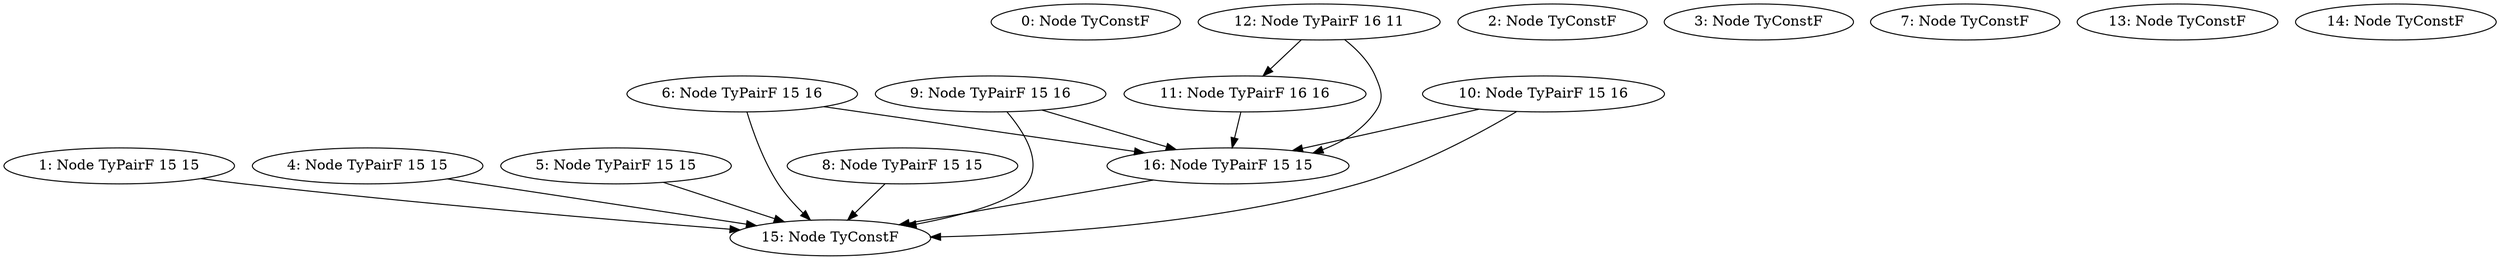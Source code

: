 digraph 
{
  "0" [label="0: Node TyConstF"]
  "1" [label="1: Node TyPairF 15 15"]
  "2" [label="2: Node TyConstF"]
  "3" [label="3: Node TyConstF"]
  "4" [label="4: Node TyPairF 15 15"]
  "5" [label="5: Node TyPairF 15 15"]
  "6" [label="6: Node TyPairF 15 16"]
  "7" [label="7: Node TyConstF"]
  "8" [label="8: Node TyPairF 15 15"]
  "9" [label="9: Node TyPairF 15 16"]
  "10" [label="10: Node TyPairF 15 16"]
  "11" [label="11: Node TyPairF 16 16"]
  "12" [label="12: Node TyPairF 16 11"]
  "13" [label="13: Node TyConstF"]
  "14" [label="14: Node TyConstF"]
  "15" [label="15: Node TyConstF"]
  "16" [label="16: Node TyPairF 15 15"]
  "1" -> "15"
  "4" -> "15"
  "5" -> "15"
  "6" -> "15"
  "6" -> "16"
  "8" -> "15"
  "9" -> "15"
  "9" -> "16"
  "10" -> "15"
  "10" -> "16"
  "11" -> "16"
  "12" -> "11"
  "12" -> "16"
  "16" -> "15"
}
